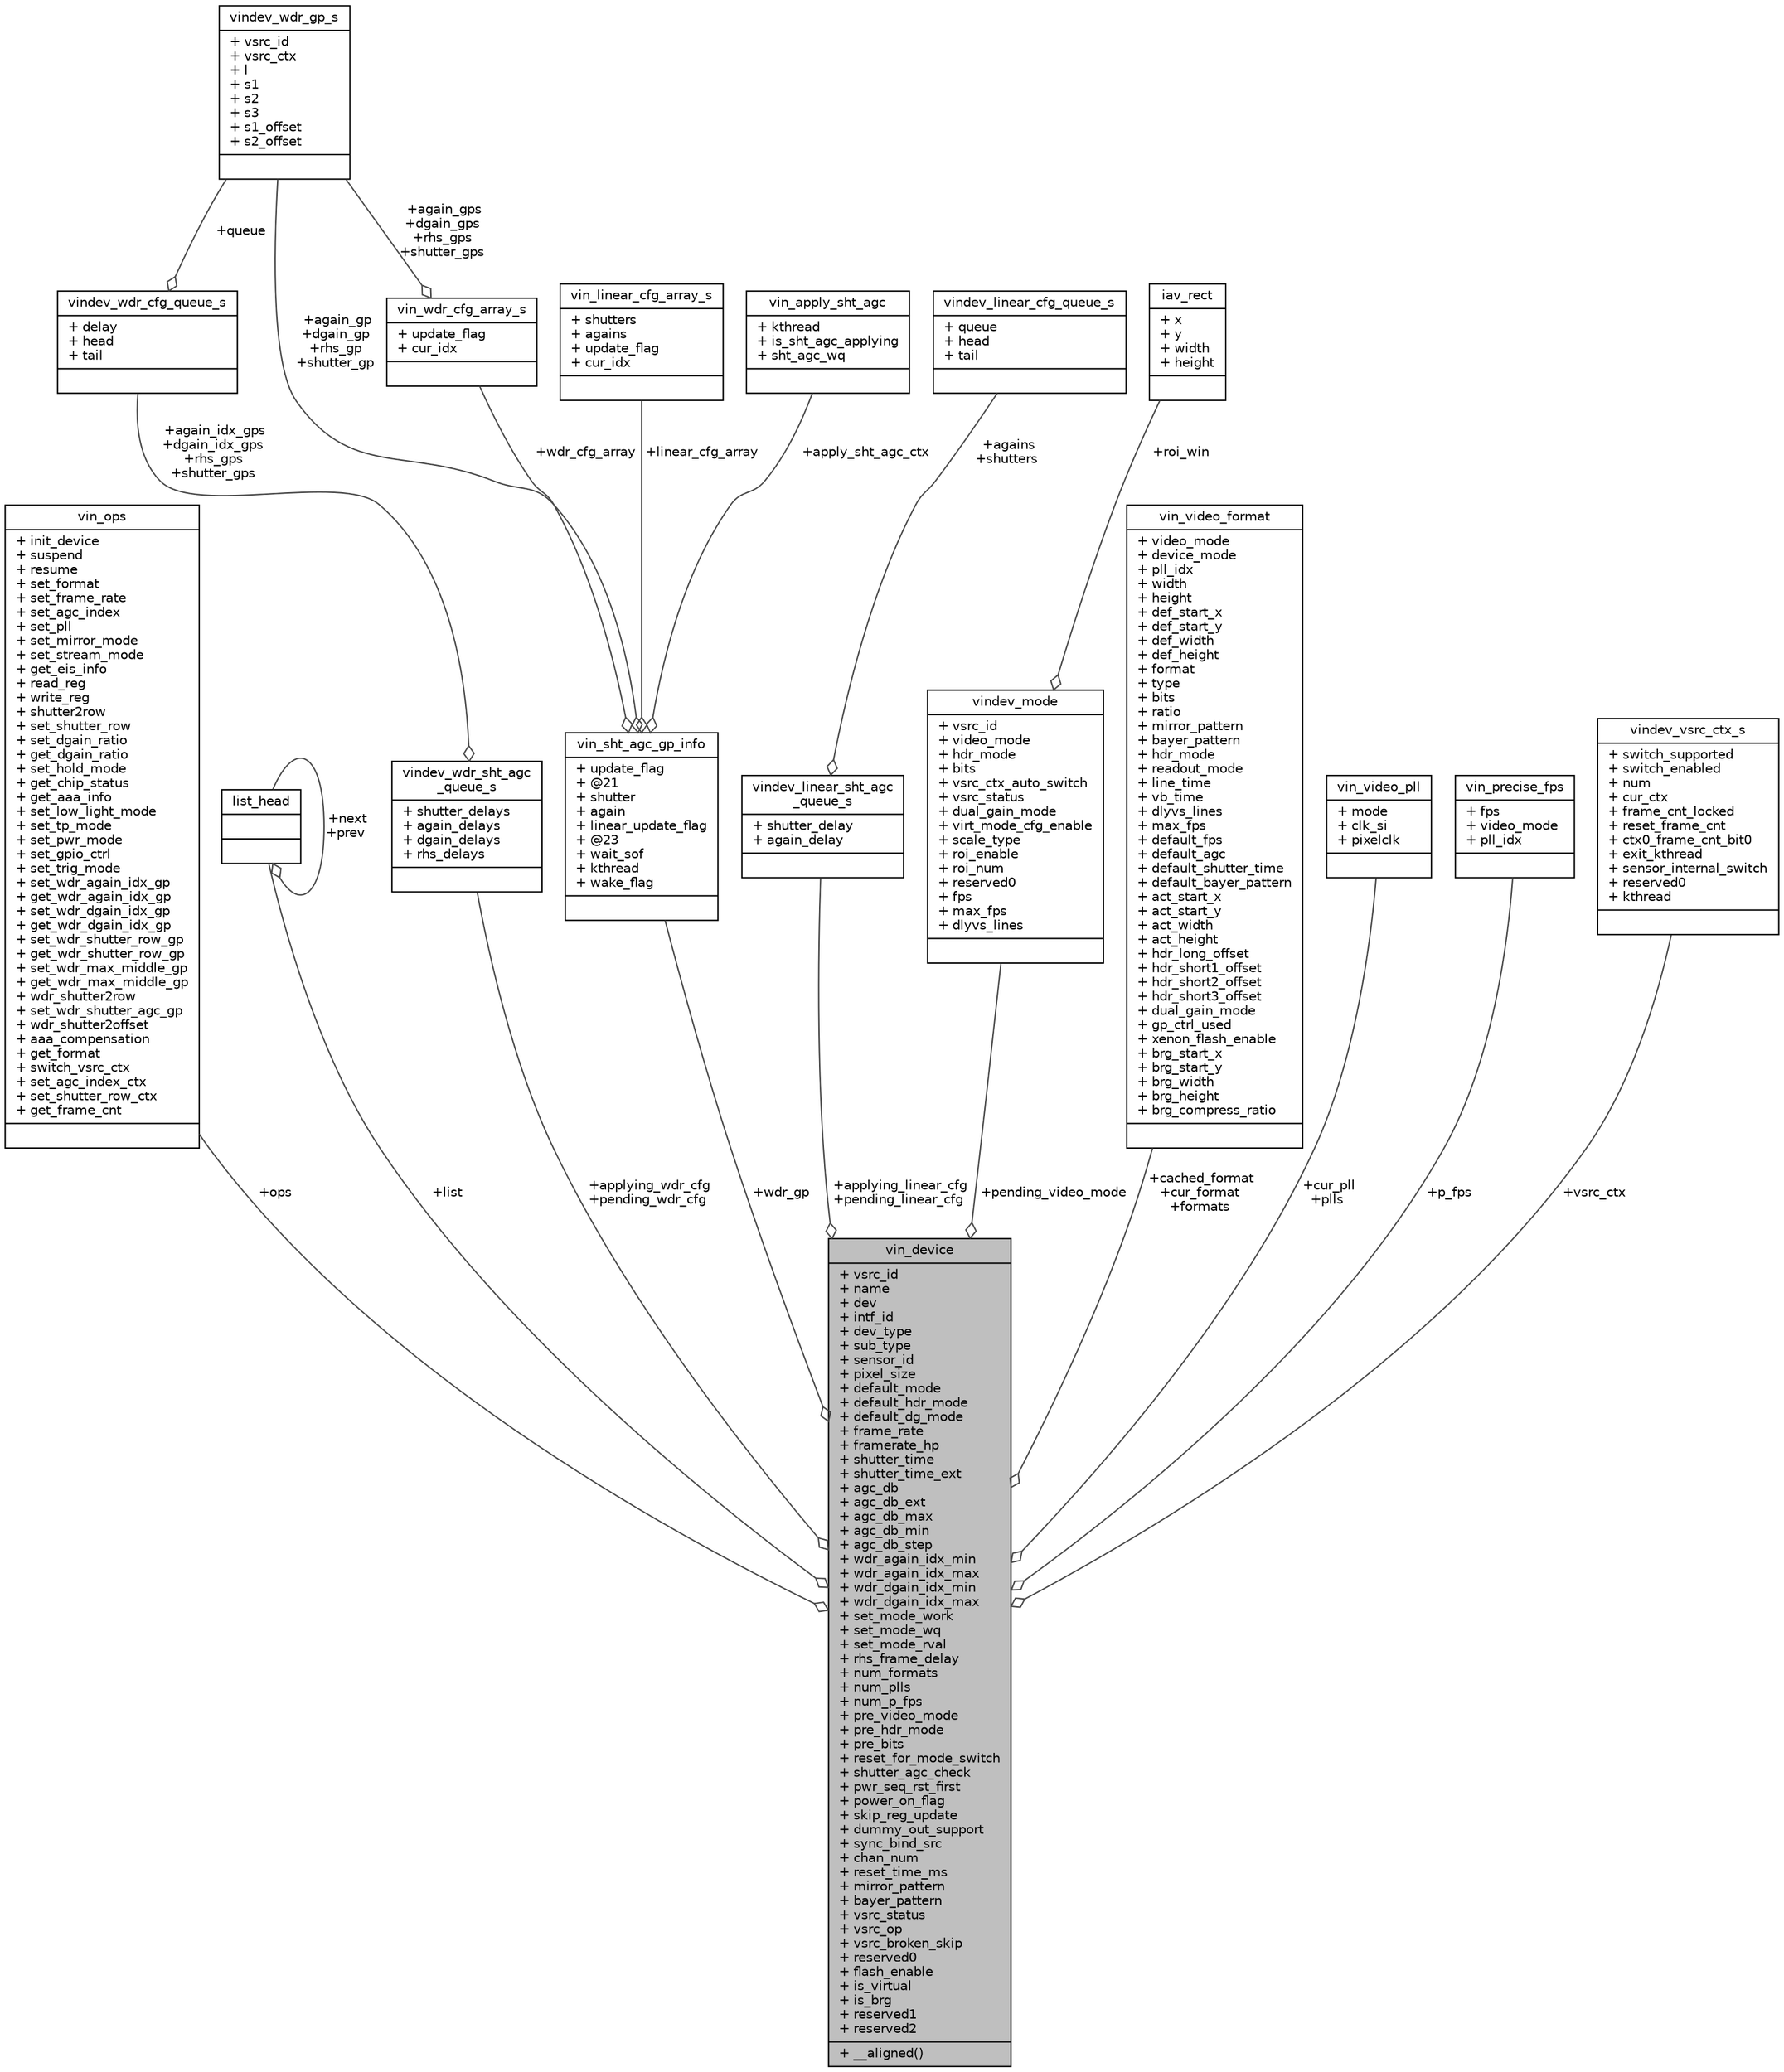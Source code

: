 digraph "vin_device"
{
 // INTERACTIVE_SVG=YES
 // LATEX_PDF_SIZE
  bgcolor="transparent";
  edge [fontname="Helvetica",fontsize="10",labelfontname="Helvetica",labelfontsize="10"];
  node [fontname="Helvetica",fontsize="10",shape=record];
  Node1 [label="{vin_device\n|+ vsrc_id\l+ name\l+ dev\l+ intf_id\l+ dev_type\l+ sub_type\l+ sensor_id\l+ pixel_size\l+ default_mode\l+ default_hdr_mode\l+ default_dg_mode\l+ frame_rate\l+ framerate_hp\l+ shutter_time\l+ shutter_time_ext\l+ agc_db\l+ agc_db_ext\l+ agc_db_max\l+ agc_db_min\l+ agc_db_step\l+ wdr_again_idx_min\l+ wdr_again_idx_max\l+ wdr_dgain_idx_min\l+ wdr_dgain_idx_max\l+ set_mode_work\l+ set_mode_wq\l+ set_mode_rval\l+ rhs_frame_delay\l+ num_formats\l+ num_plls\l+ num_p_fps\l+ pre_video_mode\l+ pre_hdr_mode\l+ pre_bits\l+ reset_for_mode_switch\l+ shutter_agc_check\l+ pwr_seq_rst_first\l+ power_on_flag\l+ skip_reg_update\l+ dummy_out_support\l+ sync_bind_src\l+ chan_num\l+ reset_time_ms\l+ mirror_pattern\l+ bayer_pattern\l+ vsrc_status\l+ vsrc_op\l+ vsrc_broken_skip\l+ reserved0\l+ flash_enable\l+ is_virtual\l+ is_brg\l+ reserved1\l+ reserved2\l|+ __aligned()\l}",height=0.2,width=0.4,color="black", fillcolor="grey75", style="filled", fontcolor="black",tooltip=" "];
  Node2 -> Node1 [color="grey25",fontsize="10",style="solid",label=" +ops" ,arrowhead="odiamond",fontname="Helvetica"];
  Node2 [label="{vin_ops\n|+ init_device\l+ suspend\l+ resume\l+ set_format\l+ set_frame_rate\l+ set_agc_index\l+ set_pll\l+ set_mirror_mode\l+ set_stream_mode\l+ get_eis_info\l+ read_reg\l+ write_reg\l+ shutter2row\l+ set_shutter_row\l+ set_dgain_ratio\l+ get_dgain_ratio\l+ set_hold_mode\l+ get_chip_status\l+ get_aaa_info\l+ set_low_light_mode\l+ set_tp_mode\l+ set_pwr_mode\l+ set_gpio_ctrl\l+ set_trig_mode\l+ set_wdr_again_idx_gp\l+ get_wdr_again_idx_gp\l+ set_wdr_dgain_idx_gp\l+ get_wdr_dgain_idx_gp\l+ set_wdr_shutter_row_gp\l+ get_wdr_shutter_row_gp\l+ set_wdr_max_middle_gp\l+ get_wdr_max_middle_gp\l+ wdr_shutter2row\l+ set_wdr_shutter_agc_gp\l+ wdr_shutter2offset\l+ aaa_compensation\l+ get_format\l+ switch_vsrc_ctx\l+ set_agc_index_ctx\l+ set_shutter_row_ctx\l+ get_frame_cnt\l|}",height=0.2,width=0.4,color="black",URL="$de/de0/structvin__ops.html",tooltip=" "];
  Node3 -> Node1 [color="grey25",fontsize="10",style="solid",label=" +list" ,arrowhead="odiamond",fontname="Helvetica"];
  Node3 [label="{list_head\n||}",height=0.2,width=0.4,color="black",URL="/root/CooperSDK1.6_Provided/cooper_linux_sdk_1.6_20240129/cooper_linux_sdk_1.6/ambarella/out/doc_out/cv3_doc/doc/library/library.tag$d9/d93/structlist__head",tooltip=" "];
  Node3 -> Node3 [color="grey25",fontsize="10",style="solid",label=" +next\n+prev" ,arrowhead="odiamond",fontname="Helvetica"];
  Node4 -> Node1 [color="grey25",fontsize="10",style="solid",label=" +applying_wdr_cfg\n+pending_wdr_cfg" ,arrowhead="odiamond",fontname="Helvetica"];
  Node4 [label="{vindev_wdr_sht_agc\l_queue_s\n|+ shutter_delays\l+ again_delays\l+ dgain_delays\l+ rhs_delays\l|}",height=0.2,width=0.4,color="black",URL="$df/de1/structvindev__wdr__sht__agc__queue__s.html",tooltip=" "];
  Node5 -> Node4 [color="grey25",fontsize="10",style="solid",label=" +again_idx_gps\n+dgain_idx_gps\n+rhs_gps\n+shutter_gps" ,arrowhead="odiamond",fontname="Helvetica"];
  Node5 [label="{vindev_wdr_cfg_queue_s\n|+ delay\l+ head\l+ tail\l|}",height=0.2,width=0.4,color="black",URL="$dd/de3/structvindev__wdr__cfg__queue__s.html",tooltip=" "];
  Node6 -> Node5 [color="grey25",fontsize="10",style="solid",label=" +queue" ,arrowhead="odiamond",fontname="Helvetica"];
  Node6 [label="{vindev_wdr_gp_s\n|+ vsrc_id\l+ vsrc_ctx\l+ l\l+ s1\l+ s2\l+ s3\l+ s1_offset\l+ s2_offset\l|}",height=0.2,width=0.4,color="black",URL="/root/CooperSDK1.6_Provided/cooper_linux_sdk_1.6_20240129/cooper_linux_sdk_1.6/ambarella/out/doc_out/cv3_doc/doc/library/library.tag$df/d81/structvindev__wdr__gp__s",tooltip=" "];
  Node7 -> Node1 [color="grey25",fontsize="10",style="solid",label=" +applying_linear_cfg\n+pending_linear_cfg" ,arrowhead="odiamond",fontname="Helvetica"];
  Node7 [label="{vindev_linear_sht_agc\l_queue_s\n|+ shutter_delay\l+ again_delay\l|}",height=0.2,width=0.4,color="black",URL="$db/d55/structvindev__linear__sht__agc__queue__s.html",tooltip=" "];
  Node8 -> Node7 [color="grey25",fontsize="10",style="solid",label=" +agains\n+shutters" ,arrowhead="odiamond",fontname="Helvetica"];
  Node8 [label="{vindev_linear_cfg_queue_s\n|+ queue\l+ head\l+ tail\l|}",height=0.2,width=0.4,color="black",URL="$db/d14/structvindev__linear__cfg__queue__s.html",tooltip=" "];
  Node9 -> Node1 [color="grey25",fontsize="10",style="solid",label=" +pending_video_mode" ,arrowhead="odiamond",fontname="Helvetica"];
  Node9 [label="{vindev_mode\n|+ vsrc_id\l+ video_mode\l+ hdr_mode\l+ bits\l+ vsrc_ctx_auto_switch\l+ vsrc_status\l+ dual_gain_mode\l+ virt_mode_cfg_enable\l+ scale_type\l+ roi_enable\l+ roi_num\l+ reserved0\l+ fps\l+ max_fps\l+ dlyvs_lines\l|}",height=0.2,width=0.4,color="black",URL="/root/CooperSDK1.6_Provided/cooper_linux_sdk_1.6_20240129/cooper_linux_sdk_1.6/ambarella/out/doc_out/cv3_doc/doc/library/library.tag$da/d3f/structvindev__mode",tooltip=" "];
  Node10 -> Node9 [color="grey25",fontsize="10",style="solid",label=" +roi_win" ,arrowhead="odiamond",fontname="Helvetica"];
  Node10 [label="{iav_rect\n|+ x\l+ y\l+ width\l+ height\l|}",height=0.2,width=0.4,color="black",URL="$de/d3a/structiav__rect.html",tooltip="IAV rectangle."];
  Node11 -> Node1 [color="grey25",fontsize="10",style="solid",label=" +cached_format\n+cur_format\n+formats" ,arrowhead="odiamond",fontname="Helvetica"];
  Node11 [label="{vin_video_format\n|+ video_mode\l+ device_mode\l+ pll_idx\l+ width\l+ height\l+ def_start_x\l+ def_start_y\l+ def_width\l+ def_height\l+ format\l+ type\l+ bits\l+ ratio\l+ mirror_pattern\l+ bayer_pattern\l+ hdr_mode\l+ readout_mode\l+ line_time\l+ vb_time\l+ dlyvs_lines\l+ max_fps\l+ default_fps\l+ default_agc\l+ default_shutter_time\l+ default_bayer_pattern\l+ act_start_x\l+ act_start_y\l+ act_width\l+ act_height\l+ hdr_long_offset\l+ hdr_short1_offset\l+ hdr_short2_offset\l+ hdr_short3_offset\l+ dual_gain_mode\l+ gp_ctrl_used\l+ xenon_flash_enable\l+ brg_start_x\l+ brg_start_y\l+ brg_width\l+ brg_height\l+ brg_compress_ratio\l|}",height=0.2,width=0.4,color="black",URL="$d6/db6/structvin__video__format.html",tooltip=" "];
  Node12 -> Node1 [color="grey25",fontsize="10",style="solid",label=" +cur_pll\n+plls" ,arrowhead="odiamond",fontname="Helvetica"];
  Node12 [label="{vin_video_pll\n|+ mode\l+ clk_si\l+ pixelclk\l|}",height=0.2,width=0.4,color="black",URL="$d5/dad/structvin__video__pll.html",tooltip=" "];
  Node13 -> Node1 [color="grey25",fontsize="10",style="solid",label=" +p_fps" ,arrowhead="odiamond",fontname="Helvetica"];
  Node13 [label="{vin_precise_fps\n|+ fps\l+ video_mode\l+ pll_idx\l|}",height=0.2,width=0.4,color="black",URL="$de/d84/structvin__precise__fps.html",tooltip=" "];
  Node14 -> Node1 [color="grey25",fontsize="10",style="solid",label=" +wdr_gp" ,arrowhead="odiamond",fontname="Helvetica"];
  Node14 [label="{vin_sht_agc_gp_info\n|+ update_flag\l+ @21\l+ shutter\l+ again\l+ linear_update_flag\l+ @23\l+ wait_sof\l+ kthread\l+ wake_flag\l|}",height=0.2,width=0.4,color="black",URL="$da/d9a/structvin__sht__agc__gp__info.html",tooltip=" "];
  Node6 -> Node14 [color="grey25",fontsize="10",style="solid",label=" +again_gp\n+dgain_gp\n+rhs_gp\n+shutter_gp" ,arrowhead="odiamond",fontname="Helvetica"];
  Node15 -> Node14 [color="grey25",fontsize="10",style="solid",label=" +wdr_cfg_array" ,arrowhead="odiamond",fontname="Helvetica"];
  Node15 [label="{vin_wdr_cfg_array_s\n|+ update_flag\l+ cur_idx\l|}",height=0.2,width=0.4,color="black",URL="$d4/d82/structvin__wdr__cfg__array__s.html",tooltip=" "];
  Node6 -> Node15 [color="grey25",fontsize="10",style="solid",label=" +again_gps\n+dgain_gps\n+rhs_gps\n+shutter_gps" ,arrowhead="odiamond",fontname="Helvetica"];
  Node16 -> Node14 [color="grey25",fontsize="10",style="solid",label=" +linear_cfg_array" ,arrowhead="odiamond",fontname="Helvetica"];
  Node16 [label="{vin_linear_cfg_array_s\n|+ shutters\l+ agains\l+ update_flag\l+ cur_idx\l|}",height=0.2,width=0.4,color="black",URL="$d9/d29/structvin__linear__cfg__array__s.html",tooltip=" "];
  Node17 -> Node14 [color="grey25",fontsize="10",style="solid",label=" +apply_sht_agc_ctx" ,arrowhead="odiamond",fontname="Helvetica"];
  Node17 [label="{vin_apply_sht_agc\n|+ kthread\l+ is_sht_agc_applying\l+ sht_agc_wq\l|}",height=0.2,width=0.4,color="black",URL="$d1/d5e/structvin__apply__sht__agc.html",tooltip=" "];
  Node18 -> Node1 [color="grey25",fontsize="10",style="solid",label=" +vsrc_ctx" ,arrowhead="odiamond",fontname="Helvetica"];
  Node18 [label="{vindev_vsrc_ctx_s\n|+ switch_supported\l+ switch_enabled\l+ num\l+ cur_ctx\l+ frame_cnt_locked\l+ reset_frame_cnt\l+ ctx0_frame_cnt_bit0\l+ exit_kthread\l+ sensor_internal_switch\l+ reserved0\l+ kthread\l|}",height=0.2,width=0.4,color="black",URL="$d0/d63/structvindev__vsrc__ctx__s.html",tooltip=" "];
}
